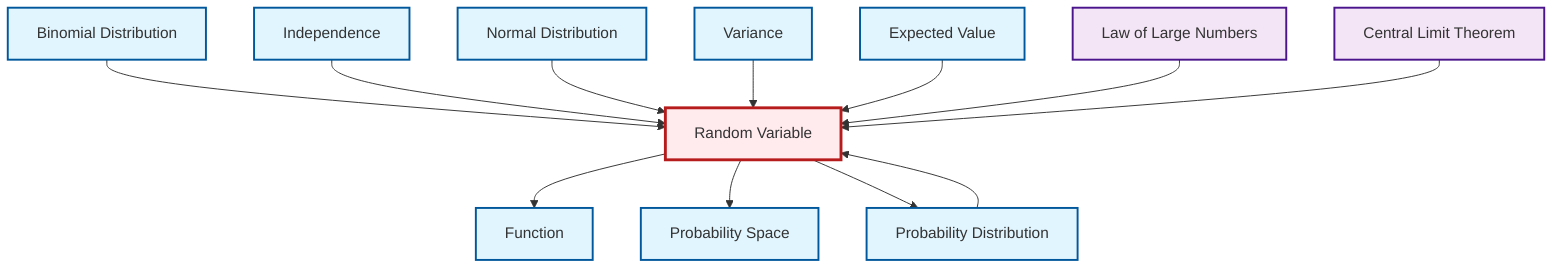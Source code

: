 graph TD
    classDef definition fill:#e1f5fe,stroke:#01579b,stroke-width:2px
    classDef theorem fill:#f3e5f5,stroke:#4a148c,stroke-width:2px
    classDef axiom fill:#fff3e0,stroke:#e65100,stroke-width:2px
    classDef example fill:#e8f5e9,stroke:#1b5e20,stroke-width:2px
    classDef current fill:#ffebee,stroke:#b71c1c,stroke-width:3px
    thm-central-limit["Central Limit Theorem"]:::theorem
    def-expectation["Expected Value"]:::definition
    def-variance["Variance"]:::definition
    def-random-variable["Random Variable"]:::definition
    def-independence["Independence"]:::definition
    def-function["Function"]:::definition
    def-normal-distribution["Normal Distribution"]:::definition
    def-probability-distribution["Probability Distribution"]:::definition
    def-probability-space["Probability Space"]:::definition
    thm-law-of-large-numbers["Law of Large Numbers"]:::theorem
    def-binomial-distribution["Binomial Distribution"]:::definition
    def-binomial-distribution --> def-random-variable
    def-independence --> def-random-variable
    def-probability-distribution --> def-random-variable
    def-normal-distribution --> def-random-variable
    def-random-variable --> def-function
    def-variance --> def-random-variable
    def-expectation --> def-random-variable
    def-random-variable --> def-probability-space
    thm-law-of-large-numbers --> def-random-variable
    def-random-variable --> def-probability-distribution
    thm-central-limit --> def-random-variable
    class def-random-variable current